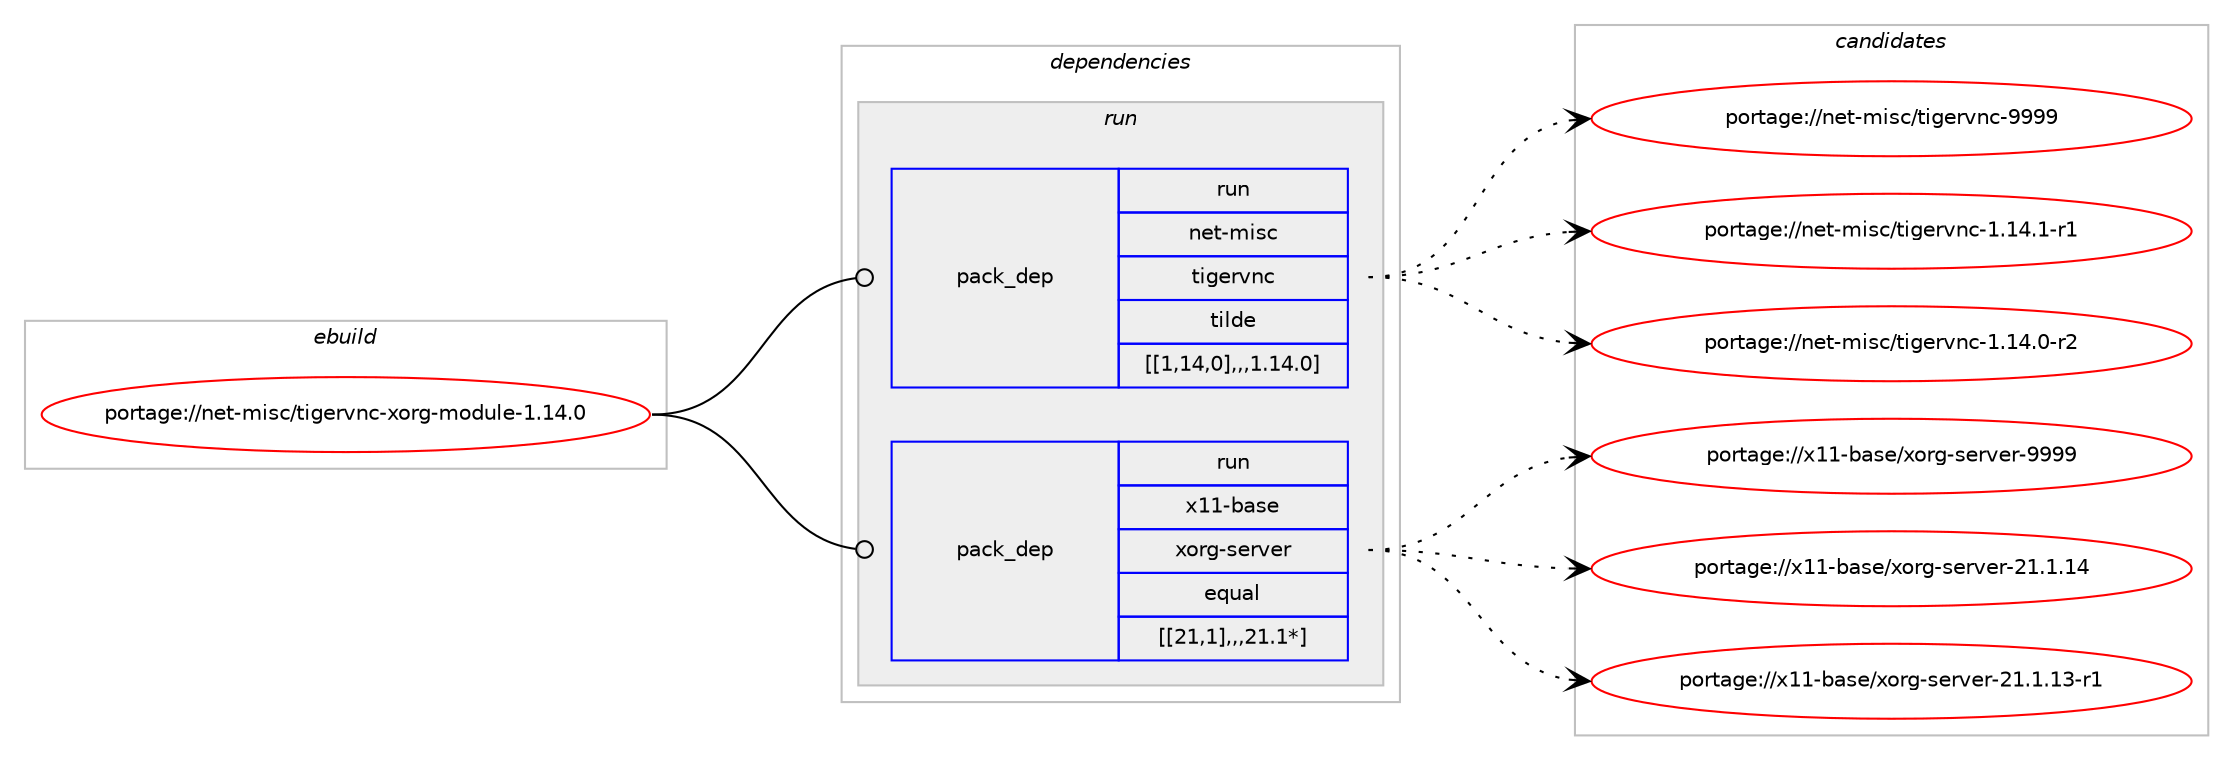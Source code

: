 digraph prolog {

# *************
# Graph options
# *************

newrank=true;
concentrate=true;
compound=true;
graph [rankdir=LR,fontname=Helvetica,fontsize=10,ranksep=1.5];#, ranksep=2.5, nodesep=0.2];
edge  [arrowhead=vee];
node  [fontname=Helvetica,fontsize=10];

# **********
# The ebuild
# **********

subgraph cluster_leftcol {
color=gray;
label=<<i>ebuild</i>>;
id [label="portage://net-misc/tigervnc-xorg-module-1.14.0", color=red, width=4, href="../net-misc/tigervnc-xorg-module-1.14.0.svg"];
}

# ****************
# The dependencies
# ****************

subgraph cluster_midcol {
color=gray;
label=<<i>dependencies</i>>;
subgraph cluster_compile {
fillcolor="#eeeeee";
style=filled;
label=<<i>compile</i>>;
}
subgraph cluster_compileandrun {
fillcolor="#eeeeee";
style=filled;
label=<<i>compile and run</i>>;
}
subgraph cluster_run {
fillcolor="#eeeeee";
style=filled;
label=<<i>run</i>>;
subgraph pack218 {
dependency284 [label=<<TABLE BORDER="0" CELLBORDER="1" CELLSPACING="0" CELLPADDING="4" WIDTH="220"><TR><TD ROWSPAN="6" CELLPADDING="30">pack_dep</TD></TR><TR><TD WIDTH="110">run</TD></TR><TR><TD>net-misc</TD></TR><TR><TD>tigervnc</TD></TR><TR><TD>tilde</TD></TR><TR><TD>[[1,14,0],,,1.14.0]</TD></TR></TABLE>>, shape=none, color=blue];
}
id:e -> dependency284:w [weight=20,style="solid",arrowhead="odot"];
subgraph pack228 {
dependency289 [label=<<TABLE BORDER="0" CELLBORDER="1" CELLSPACING="0" CELLPADDING="4" WIDTH="220"><TR><TD ROWSPAN="6" CELLPADDING="30">pack_dep</TD></TR><TR><TD WIDTH="110">run</TD></TR><TR><TD>x11-base</TD></TR><TR><TD>xorg-server</TD></TR><TR><TD>equal</TD></TR><TR><TD>[[21,1],,,21.1*]</TD></TR></TABLE>>, shape=none, color=blue];
}
id:e -> dependency289:w [weight=20,style="solid",arrowhead="odot"];
}
}

# **************
# The candidates
# **************

subgraph cluster_choices {
rank=same;
color=gray;
label=<<i>candidates</i>>;

subgraph choice125 {
color=black;
nodesep=1;
choice110101116451091051159947116105103101114118110994557575757 [label="portage://net-misc/tigervnc-9999", color=red, width=4,href="../net-misc/tigervnc-9999.svg"];
choice11010111645109105115994711610510310111411811099454946495246494511449 [label="portage://net-misc/tigervnc-1.14.1-r1", color=red, width=4,href="../net-misc/tigervnc-1.14.1-r1.svg"];
choice11010111645109105115994711610510310111411811099454946495246484511450 [label="portage://net-misc/tigervnc-1.14.0-r2", color=red, width=4,href="../net-misc/tigervnc-1.14.0-r2.svg"];
dependency284:e -> choice110101116451091051159947116105103101114118110994557575757:w [style=dotted,weight="100"];
dependency284:e -> choice11010111645109105115994711610510310111411811099454946495246494511449:w [style=dotted,weight="100"];
dependency284:e -> choice11010111645109105115994711610510310111411811099454946495246484511450:w [style=dotted,weight="100"];
}
subgraph choice132 {
color=black;
nodesep=1;
choice120494945989711510147120111114103451151011141181011144557575757 [label="portage://x11-base/xorg-server-9999", color=red, width=4,href="../x11-base/xorg-server-9999.svg"];
choice120494945989711510147120111114103451151011141181011144550494649464952 [label="portage://x11-base/xorg-server-21.1.14", color=red, width=4,href="../x11-base/xorg-server-21.1.14.svg"];
choice1204949459897115101471201111141034511510111411810111445504946494649514511449 [label="portage://x11-base/xorg-server-21.1.13-r1", color=red, width=4,href="../x11-base/xorg-server-21.1.13-r1.svg"];
dependency289:e -> choice120494945989711510147120111114103451151011141181011144557575757:w [style=dotted,weight="100"];
dependency289:e -> choice120494945989711510147120111114103451151011141181011144550494649464952:w [style=dotted,weight="100"];
dependency289:e -> choice1204949459897115101471201111141034511510111411810111445504946494649514511449:w [style=dotted,weight="100"];
}
}

}
